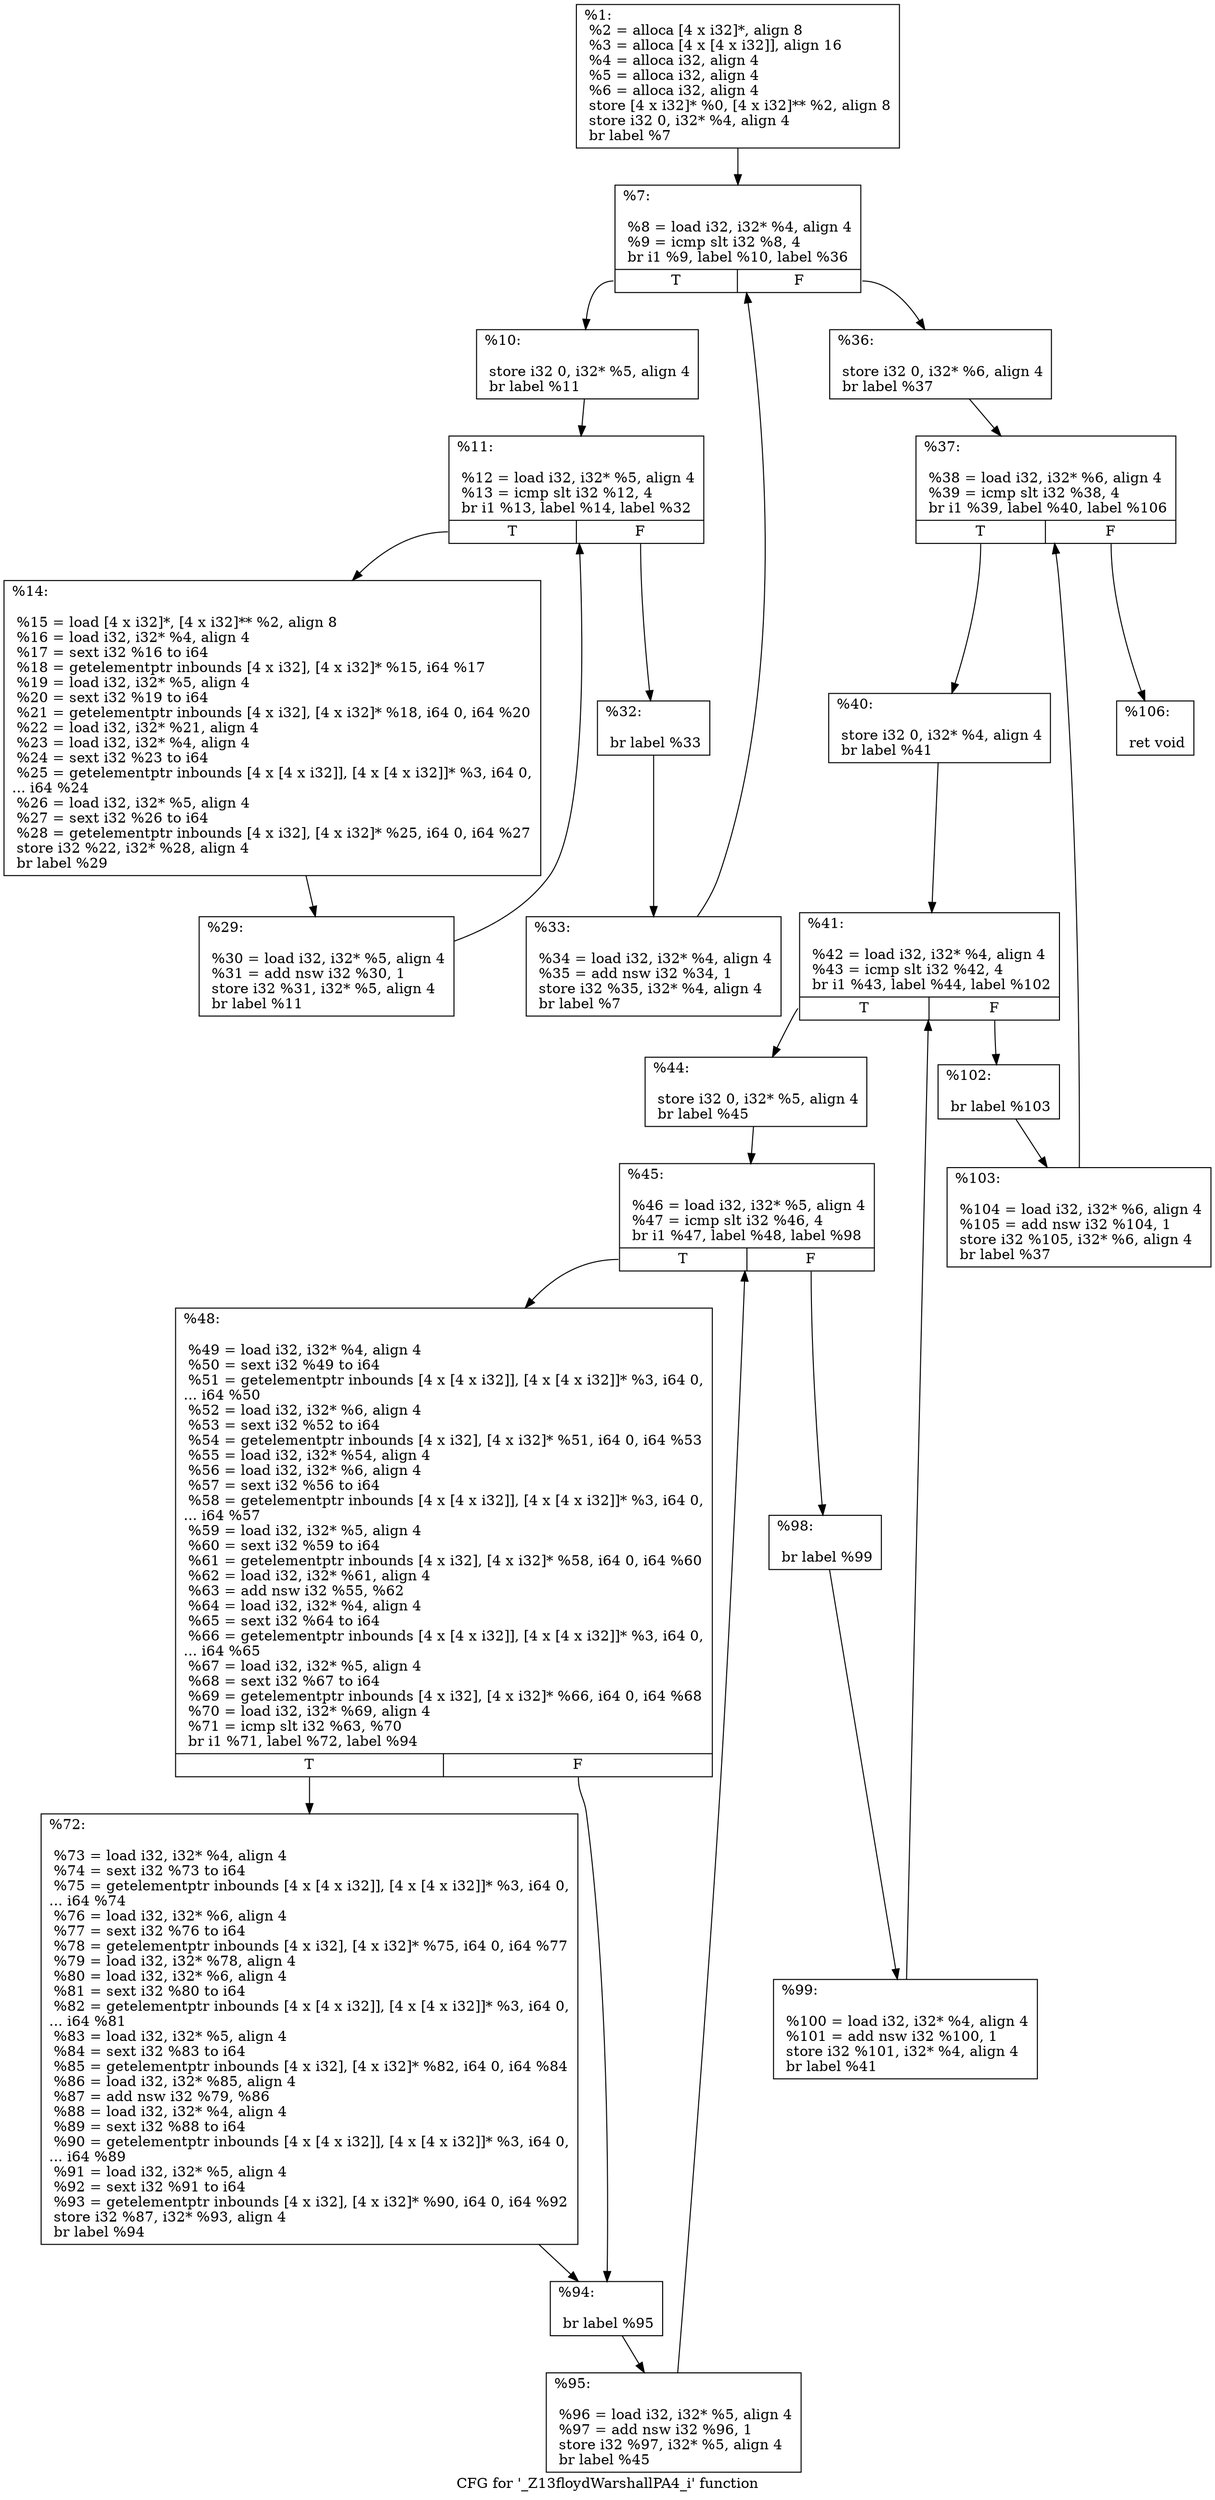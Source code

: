 digraph "CFG for '_Z13floydWarshallPA4_i' function" {
	label="CFG for '_Z13floydWarshallPA4_i' function";

	Node0x55c24f8e6c00 [shape=record,label="{%1:\l  %2 = alloca [4 x i32]*, align 8\l  %3 = alloca [4 x [4 x i32]], align 16\l  %4 = alloca i32, align 4\l  %5 = alloca i32, align 4\l  %6 = alloca i32, align 4\l  store [4 x i32]* %0, [4 x i32]** %2, align 8\l  store i32 0, i32* %4, align 4\l  br label %7\l}"];
	Node0x55c24f8e6c00 -> Node0x55c24f8e7600;
	Node0x55c24f8e7600 [shape=record,label="{%7:\l\l  %8 = load i32, i32* %4, align 4\l  %9 = icmp slt i32 %8, 4\l  br i1 %9, label %10, label %36\l|{<s0>T|<s1>F}}"];
	Node0x55c24f8e7600:s0 -> Node0x55c24f8e73f0;
	Node0x55c24f8e7600:s1 -> Node0x55c24f8e7840;
	Node0x55c24f8e73f0 [shape=record,label="{%10:\l\l  store i32 0, i32* %5, align 4\l  br label %11\l}"];
	Node0x55c24f8e73f0 -> Node0x55c24f8e79e0;
	Node0x55c24f8e79e0 [shape=record,label="{%11:\l\l  %12 = load i32, i32* %5, align 4\l  %13 = icmp slt i32 %12, 4\l  br i1 %13, label %14, label %32\l|{<s0>T|<s1>F}}"];
	Node0x55c24f8e79e0:s0 -> Node0x55c24f8e7b60;
	Node0x55c24f8e79e0:s1 -> Node0x55c24f8e7bb0;
	Node0x55c24f8e7b60 [shape=record,label="{%14:\l\l  %15 = load [4 x i32]*, [4 x i32]** %2, align 8\l  %16 = load i32, i32* %4, align 4\l  %17 = sext i32 %16 to i64\l  %18 = getelementptr inbounds [4 x i32], [4 x i32]* %15, i64 %17\l  %19 = load i32, i32* %5, align 4\l  %20 = sext i32 %19 to i64\l  %21 = getelementptr inbounds [4 x i32], [4 x i32]* %18, i64 0, i64 %20\l  %22 = load i32, i32* %21, align 4\l  %23 = load i32, i32* %4, align 4\l  %24 = sext i32 %23 to i64\l  %25 = getelementptr inbounds [4 x [4 x i32]], [4 x [4 x i32]]* %3, i64 0,\l... i64 %24\l  %26 = load i32, i32* %5, align 4\l  %27 = sext i32 %26 to i64\l  %28 = getelementptr inbounds [4 x i32], [4 x i32]* %25, i64 0, i64 %27\l  store i32 %22, i32* %28, align 4\l  br label %29\l}"];
	Node0x55c24f8e7b60 -> Node0x55c24f8e83a0;
	Node0x55c24f8e83a0 [shape=record,label="{%29:\l\l  %30 = load i32, i32* %5, align 4\l  %31 = add nsw i32 %30, 1\l  store i32 %31, i32* %5, align 4\l  br label %11\l}"];
	Node0x55c24f8e83a0 -> Node0x55c24f8e79e0;
	Node0x55c24f8e7bb0 [shape=record,label="{%32:\l\l  br label %33\l}"];
	Node0x55c24f8e7bb0 -> Node0x55c24f8e8810;
	Node0x55c24f8e8810 [shape=record,label="{%33:\l\l  %34 = load i32, i32* %4, align 4\l  %35 = add nsw i32 %34, 1\l  store i32 %35, i32* %4, align 4\l  br label %7\l}"];
	Node0x55c24f8e8810 -> Node0x55c24f8e7600;
	Node0x55c24f8e7840 [shape=record,label="{%36:\l\l  store i32 0, i32* %6, align 4\l  br label %37\l}"];
	Node0x55c24f8e7840 -> Node0x55c24f8e8af0;
	Node0x55c24f8e8af0 [shape=record,label="{%37:\l\l  %38 = load i32, i32* %6, align 4\l  %39 = icmp slt i32 %38, 4\l  br i1 %39, label %40, label %106\l|{<s0>T|<s1>F}}"];
	Node0x55c24f8e8af0:s0 -> Node0x55c24f8e8c70;
	Node0x55c24f8e8af0:s1 -> Node0x55c24f8e8cc0;
	Node0x55c24f8e8c70 [shape=record,label="{%40:\l\l  store i32 0, i32* %4, align 4\l  br label %41\l}"];
	Node0x55c24f8e8c70 -> Node0x55c24f8e8d90;
	Node0x55c24f8e8d90 [shape=record,label="{%41:\l\l  %42 = load i32, i32* %4, align 4\l  %43 = icmp slt i32 %42, 4\l  br i1 %43, label %44, label %102\l|{<s0>T|<s1>F}}"];
	Node0x55c24f8e8d90:s0 -> Node0x55c24f8e8f10;
	Node0x55c24f8e8d90:s1 -> Node0x55c24f8e8f60;
	Node0x55c24f8e8f10 [shape=record,label="{%44:\l\l  store i32 0, i32* %5, align 4\l  br label %45\l}"];
	Node0x55c24f8e8f10 -> Node0x55c24f8e90c0;
	Node0x55c24f8e90c0 [shape=record,label="{%45:\l\l  %46 = load i32, i32* %5, align 4\l  %47 = icmp slt i32 %46, 4\l  br i1 %47, label %48, label %98\l|{<s0>T|<s1>F}}"];
	Node0x55c24f8e90c0:s0 -> Node0x55c24f8e9240;
	Node0x55c24f8e90c0:s1 -> Node0x55c24f8e9290;
	Node0x55c24f8e9240 [shape=record,label="{%48:\l\l  %49 = load i32, i32* %4, align 4\l  %50 = sext i32 %49 to i64\l  %51 = getelementptr inbounds [4 x [4 x i32]], [4 x [4 x i32]]* %3, i64 0,\l... i64 %50\l  %52 = load i32, i32* %6, align 4\l  %53 = sext i32 %52 to i64\l  %54 = getelementptr inbounds [4 x i32], [4 x i32]* %51, i64 0, i64 %53\l  %55 = load i32, i32* %54, align 4\l  %56 = load i32, i32* %6, align 4\l  %57 = sext i32 %56 to i64\l  %58 = getelementptr inbounds [4 x [4 x i32]], [4 x [4 x i32]]* %3, i64 0,\l... i64 %57\l  %59 = load i32, i32* %5, align 4\l  %60 = sext i32 %59 to i64\l  %61 = getelementptr inbounds [4 x i32], [4 x i32]* %58, i64 0, i64 %60\l  %62 = load i32, i32* %61, align 4\l  %63 = add nsw i32 %55, %62\l  %64 = load i32, i32* %4, align 4\l  %65 = sext i32 %64 to i64\l  %66 = getelementptr inbounds [4 x [4 x i32]], [4 x [4 x i32]]* %3, i64 0,\l... i64 %65\l  %67 = load i32, i32* %5, align 4\l  %68 = sext i32 %67 to i64\l  %69 = getelementptr inbounds [4 x i32], [4 x i32]* %66, i64 0, i64 %68\l  %70 = load i32, i32* %69, align 4\l  %71 = icmp slt i32 %63, %70\l  br i1 %71, label %72, label %94\l|{<s0>T|<s1>F}}"];
	Node0x55c24f8e9240:s0 -> Node0x55c24f8ea200;
	Node0x55c24f8e9240:s1 -> Node0x55c24f8ea250;
	Node0x55c24f8ea200 [shape=record,label="{%72:\l\l  %73 = load i32, i32* %4, align 4\l  %74 = sext i32 %73 to i64\l  %75 = getelementptr inbounds [4 x [4 x i32]], [4 x [4 x i32]]* %3, i64 0,\l... i64 %74\l  %76 = load i32, i32* %6, align 4\l  %77 = sext i32 %76 to i64\l  %78 = getelementptr inbounds [4 x i32], [4 x i32]* %75, i64 0, i64 %77\l  %79 = load i32, i32* %78, align 4\l  %80 = load i32, i32* %6, align 4\l  %81 = sext i32 %80 to i64\l  %82 = getelementptr inbounds [4 x [4 x i32]], [4 x [4 x i32]]* %3, i64 0,\l... i64 %81\l  %83 = load i32, i32* %5, align 4\l  %84 = sext i32 %83 to i64\l  %85 = getelementptr inbounds [4 x i32], [4 x i32]* %82, i64 0, i64 %84\l  %86 = load i32, i32* %85, align 4\l  %87 = add nsw i32 %79, %86\l  %88 = load i32, i32* %4, align 4\l  %89 = sext i32 %88 to i64\l  %90 = getelementptr inbounds [4 x [4 x i32]], [4 x [4 x i32]]* %3, i64 0,\l... i64 %89\l  %91 = load i32, i32* %5, align 4\l  %92 = sext i32 %91 to i64\l  %93 = getelementptr inbounds [4 x i32], [4 x i32]* %90, i64 0, i64 %92\l  store i32 %87, i32* %93, align 4\l  br label %94\l}"];
	Node0x55c24f8ea200 -> Node0x55c24f8ea250;
	Node0x55c24f8ea250 [shape=record,label="{%94:\l\l  br label %95\l}"];
	Node0x55c24f8ea250 -> Node0x55c24f8eadc0;
	Node0x55c24f8eadc0 [shape=record,label="{%95:\l\l  %96 = load i32, i32* %5, align 4\l  %97 = add nsw i32 %96, 1\l  store i32 %97, i32* %5, align 4\l  br label %45\l}"];
	Node0x55c24f8eadc0 -> Node0x55c24f8e90c0;
	Node0x55c24f8e9290 [shape=record,label="{%98:\l\l  br label %99\l}"];
	Node0x55c24f8e9290 -> Node0x55c24f8eb020;
	Node0x55c24f8eb020 [shape=record,label="{%99:\l\l  %100 = load i32, i32* %4, align 4\l  %101 = add nsw i32 %100, 1\l  store i32 %101, i32* %4, align 4\l  br label %41\l}"];
	Node0x55c24f8eb020 -> Node0x55c24f8e8d90;
	Node0x55c24f8e8f60 [shape=record,label="{%102:\l\l  br label %103\l}"];
	Node0x55c24f8e8f60 -> Node0x55c24f8eb280;
	Node0x55c24f8eb280 [shape=record,label="{%103:\l\l  %104 = load i32, i32* %6, align 4\l  %105 = add nsw i32 %104, 1\l  store i32 %105, i32* %6, align 4\l  br label %37\l}"];
	Node0x55c24f8eb280 -> Node0x55c24f8e8af0;
	Node0x55c24f8e8cc0 [shape=record,label="{%106:\l\l  ret void\l}"];
}
